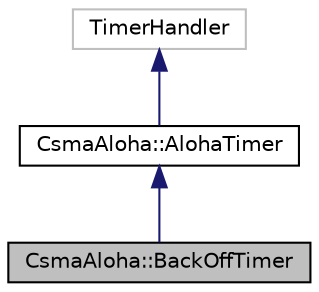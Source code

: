 digraph "CsmaAloha::BackOffTimer"
{
 // LATEX_PDF_SIZE
  edge [fontname="Helvetica",fontsize="10",labelfontname="Helvetica",labelfontsize="10"];
  node [fontname="Helvetica",fontsize="10",shape=record];
  Node1 [label="CsmaAloha::BackOffTimer",height=0.2,width=0.4,color="black", fillcolor="grey75", style="filled", fontcolor="black",tooltip="Class used to handle the timer of the backoff period."];
  Node2 -> Node1 [dir="back",color="midnightblue",fontsize="10",style="solid",fontname="Helvetica"];
  Node2 [label="CsmaAloha::AlohaTimer",height=0.2,width=0.4,color="black", fillcolor="white", style="filled",URL="$classCsmaAloha_1_1AlohaTimer.html",tooltip="Class that describes the timers in the node."];
  Node3 -> Node2 [dir="back",color="midnightblue",fontsize="10",style="solid",fontname="Helvetica"];
  Node3 [label="TimerHandler",height=0.2,width=0.4,color="grey75", fillcolor="white", style="filled",tooltip=" "];
}
